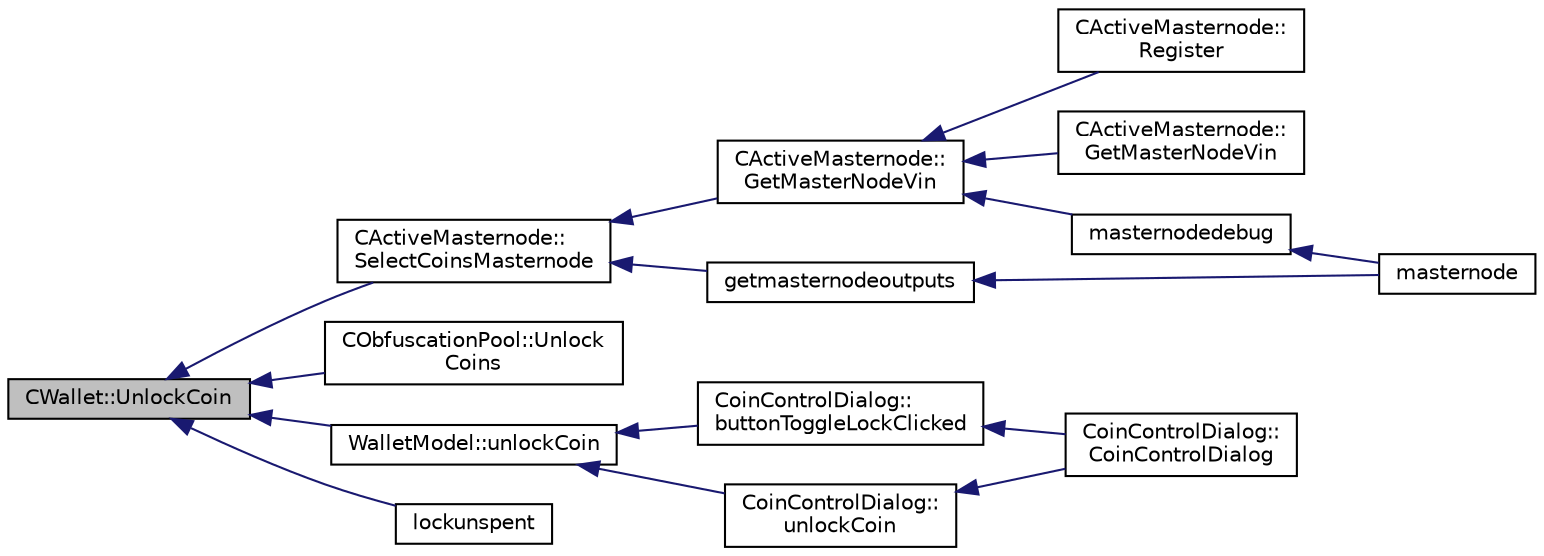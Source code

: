 digraph "CWallet::UnlockCoin"
{
  edge [fontname="Helvetica",fontsize="10",labelfontname="Helvetica",labelfontsize="10"];
  node [fontname="Helvetica",fontsize="10",shape=record];
  rankdir="LR";
  Node1386 [label="CWallet::UnlockCoin",height=0.2,width=0.4,color="black", fillcolor="grey75", style="filled", fontcolor="black"];
  Node1386 -> Node1387 [dir="back",color="midnightblue",fontsize="10",style="solid",fontname="Helvetica"];
  Node1387 [label="CActiveMasternode::\lSelectCoinsMasternode",height=0.2,width=0.4,color="black", fillcolor="white", style="filled",URL="$class_c_active_masternode.html#ac4fc5fb1681bf0a0f3d30e706fb0577a"];
  Node1387 -> Node1388 [dir="back",color="midnightblue",fontsize="10",style="solid",fontname="Helvetica"];
  Node1388 [label="CActiveMasternode::\lGetMasterNodeVin",height=0.2,width=0.4,color="black", fillcolor="white", style="filled",URL="$class_c_active_masternode.html#adc93036b86ee9ef6abe5e0b783a51283",tooltip="Get 10000 PIV input that can be used for the Masternode. "];
  Node1388 -> Node1389 [dir="back",color="midnightblue",fontsize="10",style="solid",fontname="Helvetica"];
  Node1389 [label="CActiveMasternode::\lRegister",height=0.2,width=0.4,color="black", fillcolor="white", style="filled",URL="$class_c_active_masternode.html#a99e26870efec1ea98738cda1a5a85702",tooltip="Register remote Masternode. "];
  Node1388 -> Node1390 [dir="back",color="midnightblue",fontsize="10",style="solid",fontname="Helvetica"];
  Node1390 [label="CActiveMasternode::\lGetMasterNodeVin",height=0.2,width=0.4,color="black", fillcolor="white", style="filled",URL="$class_c_active_masternode.html#af9f32ec3d13b161d6a89839dab17b154",tooltip="Get 10000 PIV input that can be used for the Masternode. "];
  Node1388 -> Node1391 [dir="back",color="midnightblue",fontsize="10",style="solid",fontname="Helvetica"];
  Node1391 [label="masternodedebug",height=0.2,width=0.4,color="black", fillcolor="white", style="filled",URL="$rpcmasternode_8cpp.html#a8522c187a75142b1b267edca0734238c"];
  Node1391 -> Node1392 [dir="back",color="midnightblue",fontsize="10",style="solid",fontname="Helvetica"];
  Node1392 [label="masternode",height=0.2,width=0.4,color="black", fillcolor="white", style="filled",URL="$rpcmasternode_8cpp.html#a30609e443aeb47c29ed0878d16b1b5e1"];
  Node1387 -> Node1393 [dir="back",color="midnightblue",fontsize="10",style="solid",fontname="Helvetica"];
  Node1393 [label="getmasternodeoutputs",height=0.2,width=0.4,color="black", fillcolor="white", style="filled",URL="$rpcmasternode_8cpp.html#ab5b7e62bb3fb0e2a7a325520273f3bf5"];
  Node1393 -> Node1392 [dir="back",color="midnightblue",fontsize="10",style="solid",fontname="Helvetica"];
  Node1386 -> Node1394 [dir="back",color="midnightblue",fontsize="10",style="solid",fontname="Helvetica"];
  Node1394 [label="CObfuscationPool::Unlock\lCoins",height=0.2,width=0.4,color="black", fillcolor="white", style="filled",URL="$class_c_obfuscation_pool.html#aa8020a6f75404ddbde8dfee08c6a5322"];
  Node1386 -> Node1395 [dir="back",color="midnightblue",fontsize="10",style="solid",fontname="Helvetica"];
  Node1395 [label="WalletModel::unlockCoin",height=0.2,width=0.4,color="black", fillcolor="white", style="filled",URL="$class_wallet_model.html#a0a5514bd400327df0f7d63341d8fabf4"];
  Node1395 -> Node1396 [dir="back",color="midnightblue",fontsize="10",style="solid",fontname="Helvetica"];
  Node1396 [label="CoinControlDialog::\lbuttonToggleLockClicked",height=0.2,width=0.4,color="black", fillcolor="white", style="filled",URL="$class_coin_control_dialog.html#a6da2f01f4e266766a0be3609890b22f2"];
  Node1396 -> Node1397 [dir="back",color="midnightblue",fontsize="10",style="solid",fontname="Helvetica"];
  Node1397 [label="CoinControlDialog::\lCoinControlDialog",height=0.2,width=0.4,color="black", fillcolor="white", style="filled",URL="$class_coin_control_dialog.html#a8eafb58ed1c5668af9a4890704136671"];
  Node1395 -> Node1398 [dir="back",color="midnightblue",fontsize="10",style="solid",fontname="Helvetica"];
  Node1398 [label="CoinControlDialog::\lunlockCoin",height=0.2,width=0.4,color="black", fillcolor="white", style="filled",URL="$class_coin_control_dialog.html#a3097ebdc8972660aae30f49f2ccd1d8c"];
  Node1398 -> Node1397 [dir="back",color="midnightblue",fontsize="10",style="solid",fontname="Helvetica"];
  Node1386 -> Node1399 [dir="back",color="midnightblue",fontsize="10",style="solid",fontname="Helvetica"];
  Node1399 [label="lockunspent",height=0.2,width=0.4,color="black", fillcolor="white", style="filled",URL="$rpcwallet_8cpp.html#a039075982abdf78052b40886b5b3e2cf"];
}
